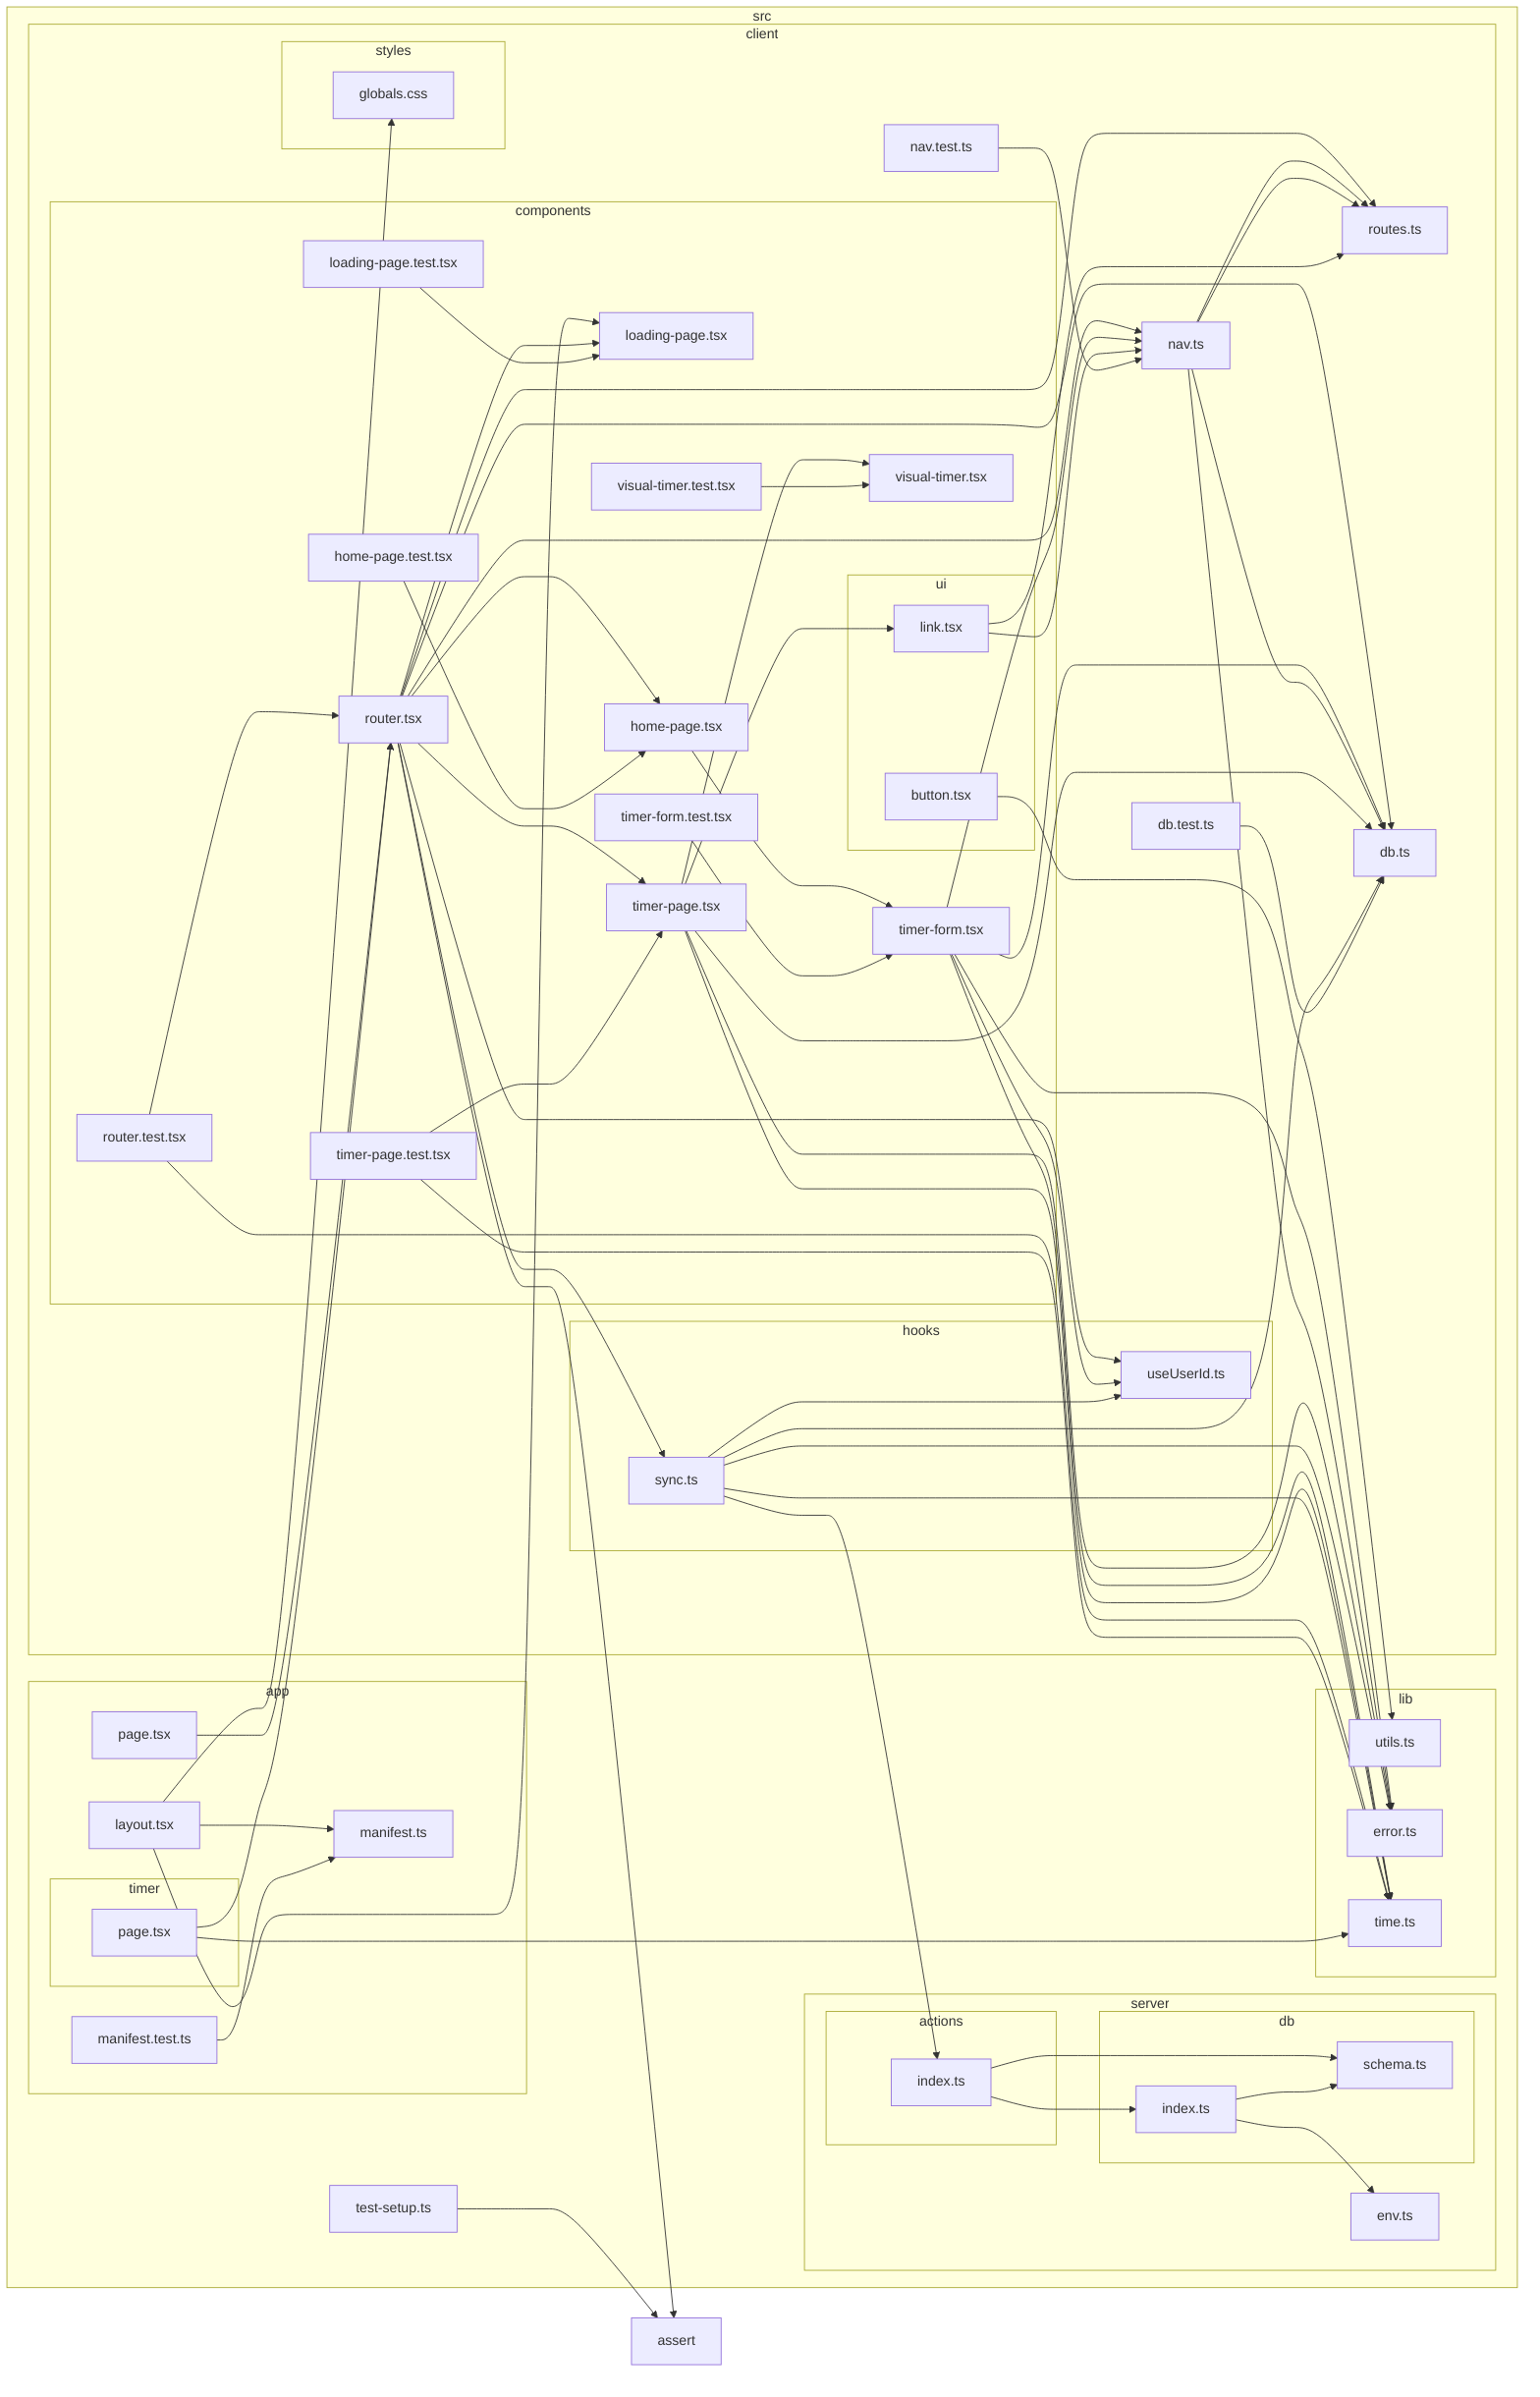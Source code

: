 flowchart LR

subgraph 0["src"]
subgraph 1["app"]
2["layout.tsx"]
6["manifest.ts"]
9["manifest.test.ts"]
A["page.tsx"]
subgraph Z["timer"]
10["page.tsx"]
end
end
subgraph 3["client"]
subgraph 4["styles"]
5["globals.css"]
end
subgraph 7["components"]
8["loading-page.tsx"]
B["router.tsx"]
D["home-page.tsx"]
E["timer-form.tsx"]
N["timer-page.tsx"]
subgraph O["ui"]
P["link.tsx"]
16["button.tsx"]
end
Q["visual-timer.tsx"]
11["home-page.test.tsx"]
12["loading-page.test.tsx"]
13["router.test.tsx"]
14["timer-form.test.tsx"]
15["timer-page.test.tsx"]
18["visual-timer.test.tsx"]
end
F["nav.ts"]
G["routes.ts"]
H["db.ts"]
subgraph K["hooks"]
L["useUserId.ts"]
R["sync.ts"]
end
19["db.test.ts"]
1A["nav.test.ts"]
end
subgraph I["lib"]
J["error.ts"]
M["time.ts"]
17["utils.ts"]
end
subgraph S["server"]
subgraph T["actions"]
U["index.ts"]
end
subgraph V["db"]
W["schema.ts"]
X["index.ts"]
end
Y["env.ts"]
end
1B["test-setup.ts"]
end
C["assert"]
2-->6
2-->8
2-->5
9-->6
A-->B
B-->D
B-->8
B-->N
B-->H
B-->R
B-->L
B-->F
B-->G
B-->C
D-->E
E-->F
E-->H
E-->L
E-->J
E-->M
F-->G
F-->H
F-->G
F-->J
N-->H
N-->P
N-->Q
N-->J
N-->M
P-->F
P-->G
R-->L
R-->H
R-->J
R-->M
R-->U
U-->W
U-->X
X-->W
X-->Y
10-->B
10-->M
11-->D
12-->8
13-->B
13-->M
14-->E
15-->N
15-->M
16-->17
18-->Q
19-->H
1A-->F
1B-->C